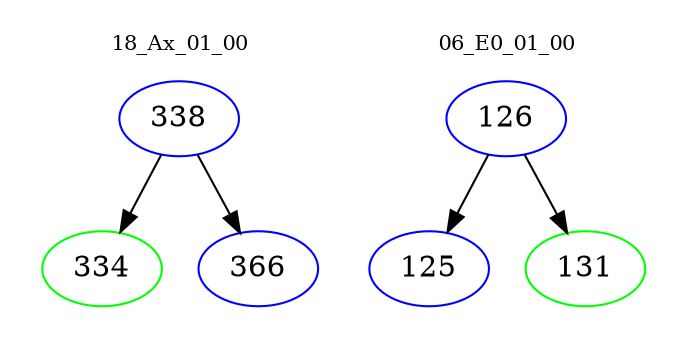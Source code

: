 digraph{
subgraph cluster_0 {
color = white
label = "18_Ax_01_00";
fontsize=10;
T0_338 [label="338", color="blue"]
T0_338 -> T0_334 [color="black"]
T0_334 [label="334", color="green"]
T0_338 -> T0_366 [color="black"]
T0_366 [label="366", color="blue"]
}
subgraph cluster_1 {
color = white
label = "06_E0_01_00";
fontsize=10;
T1_126 [label="126", color="blue"]
T1_126 -> T1_125 [color="black"]
T1_125 [label="125", color="blue"]
T1_126 -> T1_131 [color="black"]
T1_131 [label="131", color="green"]
}
}
